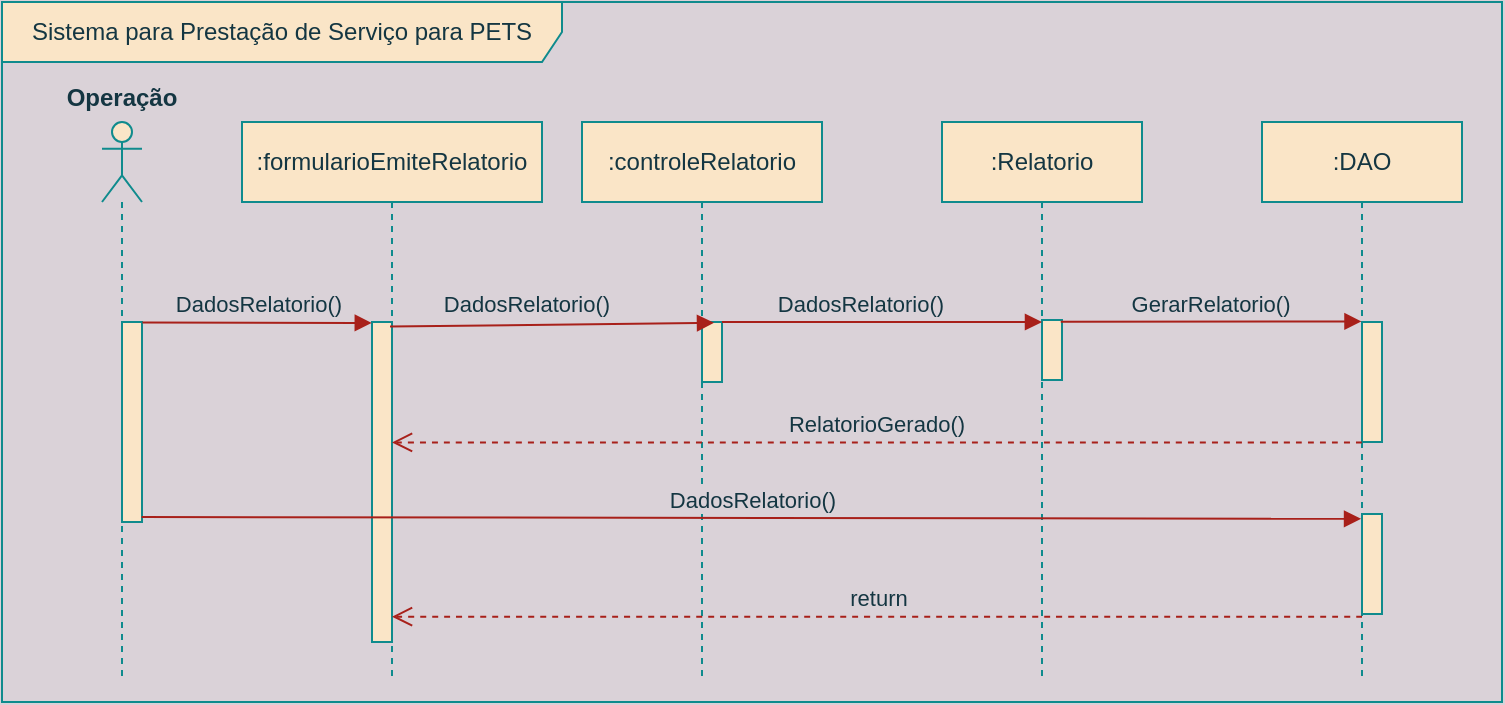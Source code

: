 <mxfile version="20.0.1" type="github">
  <diagram id="kgpKYQtTHZ0yAKxKKP6v" name="Page-1">
    <mxGraphModel dx="979" dy="513" grid="1" gridSize="10" guides="1" tooltips="1" connect="1" arrows="1" fold="1" page="1" pageScale="1" pageWidth="850" pageHeight="1100" background="#DAD2D8" math="0" shadow="0">
      <root>
        <mxCell id="0" />
        <mxCell id="1" parent="0" />
        <mxCell id="_muVhDr60phgIgJsRJF9-12" value="Sistema para Prestação de Serviço para PETS" style="shape=umlFrame;whiteSpace=wrap;html=1;sketch=0;width=280;height=30;fillColor=#FAE5C7;strokeColor=#0F8B8D;fontColor=#143642;" parent="1" vertex="1">
          <mxGeometry x="10" y="40" width="750" height="350" as="geometry" />
        </mxCell>
        <mxCell id="_muVhDr60phgIgJsRJF9-1" value="" style="shape=umlLifeline;participant=umlActor;perimeter=lifelinePerimeter;whiteSpace=wrap;html=1;container=1;collapsible=0;recursiveResize=0;verticalAlign=top;spacingTop=36;outlineConnect=0;rounded=0;sketch=0;fillColor=#FAE5C7;strokeColor=#0F8B8D;fontColor=#143642;" parent="1" vertex="1">
          <mxGeometry x="60" y="100" width="20" height="280" as="geometry" />
        </mxCell>
        <mxCell id="_muVhDr60phgIgJsRJF9-8" value="" style="html=1;points=[];perimeter=orthogonalPerimeter;sketch=0;fillColor=#FAE5C7;strokeColor=#0F8B8D;fontColor=#143642;" parent="_muVhDr60phgIgJsRJF9-1" vertex="1">
          <mxGeometry x="10" y="100" width="10" height="100" as="geometry" />
        </mxCell>
        <mxCell id="_muVhDr60phgIgJsRJF9-2" value=":formularioEmiteRelatorio" style="shape=umlLifeline;perimeter=lifelinePerimeter;whiteSpace=wrap;html=1;container=1;collapsible=0;recursiveResize=0;outlineConnect=0;rounded=0;sketch=0;fillColor=#FAE5C7;strokeColor=#0F8B8D;fontColor=#143642;" parent="1" vertex="1">
          <mxGeometry x="130" y="100" width="150" height="280" as="geometry" />
        </mxCell>
        <mxCell id="_muVhDr60phgIgJsRJF9-10" value="" style="html=1;points=[];perimeter=orthogonalPerimeter;sketch=0;fillColor=#FAE5C7;strokeColor=#0F8B8D;fontColor=#143642;" parent="_muVhDr60phgIgJsRJF9-2" vertex="1">
          <mxGeometry x="65" y="100" width="10" height="160" as="geometry" />
        </mxCell>
        <mxCell id="6cp8o_F83PpAeZEBxeit-1" value=":controleRelatorio" style="shape=umlLifeline;perimeter=lifelinePerimeter;whiteSpace=wrap;html=1;container=1;collapsible=0;recursiveResize=0;outlineConnect=0;fillColor=#FAE5C7;strokeColor=#0F8B8D;fontColor=#143642;" parent="1" vertex="1">
          <mxGeometry x="300" y="100" width="120" height="280" as="geometry" />
        </mxCell>
        <mxCell id="6cp8o_F83PpAeZEBxeit-9" value="" style="html=1;points=[];perimeter=orthogonalPerimeter;fillColor=#FAE5C7;strokeColor=#0F8B8D;fontColor=#143642;" parent="6cp8o_F83PpAeZEBxeit-1" vertex="1">
          <mxGeometry x="60" y="100" width="10" height="30" as="geometry" />
        </mxCell>
        <mxCell id="6cp8o_F83PpAeZEBxeit-2" value=":Relatorio" style="shape=umlLifeline;perimeter=lifelinePerimeter;whiteSpace=wrap;html=1;container=1;collapsible=0;recursiveResize=0;outlineConnect=0;fillColor=#FAE5C7;strokeColor=#0F8B8D;fontColor=#143642;" parent="1" vertex="1">
          <mxGeometry x="480" y="100" width="100" height="280" as="geometry" />
        </mxCell>
        <mxCell id="UgTUC3kBskvMZxOnvyTt-1" value="" style="html=1;points=[];perimeter=orthogonalPerimeter;fillColor=#FAE5C7;strokeColor=#0F8B8D;fontColor=#143642;" vertex="1" parent="6cp8o_F83PpAeZEBxeit-2">
          <mxGeometry x="50" y="99" width="10" height="30" as="geometry" />
        </mxCell>
        <mxCell id="6cp8o_F83PpAeZEBxeit-3" value=":DAO" style="shape=umlLifeline;perimeter=lifelinePerimeter;whiteSpace=wrap;html=1;container=1;collapsible=0;recursiveResize=0;outlineConnect=0;fillColor=#FAE5C7;strokeColor=#0F8B8D;fontColor=#143642;" parent="1" vertex="1">
          <mxGeometry x="640" y="100" width="100" height="280" as="geometry" />
        </mxCell>
        <mxCell id="UgTUC3kBskvMZxOnvyTt-5" value="" style="html=1;points=[];perimeter=orthogonalPerimeter;rounded=0;sketch=0;fillColor=#FAE5C7;strokeColor=#0F8B8D;fontColor=#143642;" vertex="1" parent="6cp8o_F83PpAeZEBxeit-3">
          <mxGeometry x="50" y="196" width="10" height="50" as="geometry" />
        </mxCell>
        <mxCell id="6cp8o_F83PpAeZEBxeit-10" value="DadosRelatorio()" style="html=1;verticalAlign=bottom;endArrow=block;rounded=0;exitX=0.9;exitY=0.014;exitDx=0;exitDy=0;exitPerimeter=0;entryX=0.6;entryY=0.014;entryDx=0;entryDy=0;entryPerimeter=0;curved=1;labelBackgroundColor=#DAD2D8;strokeColor=#A8201A;fontColor=#143642;" parent="1" source="_muVhDr60phgIgJsRJF9-10" target="6cp8o_F83PpAeZEBxeit-9" edge="1">
          <mxGeometry x="-0.16" y="1" width="80" relative="1" as="geometry">
            <mxPoint x="510" y="250" as="sourcePoint" />
            <mxPoint x="590" y="250" as="targetPoint" />
            <Array as="points" />
            <mxPoint as="offset" />
          </mxGeometry>
        </mxCell>
        <mxCell id="6cp8o_F83PpAeZEBxeit-12" value="DadosRelatorio()" style="html=1;verticalAlign=bottom;endArrow=block;rounded=0;exitX=1;exitY=0;exitDx=0;exitDy=0;exitPerimeter=0;curved=1;labelBackgroundColor=#DAD2D8;strokeColor=#A8201A;fontColor=#143642;" parent="1" source="6cp8o_F83PpAeZEBxeit-9" target="UgTUC3kBskvMZxOnvyTt-1" edge="1">
          <mxGeometry x="-0.125" width="80" relative="1" as="geometry">
            <mxPoint x="510" y="250" as="sourcePoint" />
            <mxPoint x="470" y="200" as="targetPoint" />
            <mxPoint x="-1" as="offset" />
          </mxGeometry>
        </mxCell>
        <mxCell id="6cp8o_F83PpAeZEBxeit-16" value="DadosRelatorio()" style="html=1;verticalAlign=bottom;endArrow=block;rounded=0;exitX=1.022;exitY=0.003;exitDx=0;exitDy=0;exitPerimeter=0;entryX=-0.011;entryY=0.003;entryDx=0;entryDy=0;entryPerimeter=0;curved=1;labelBackgroundColor=#DAD2D8;strokeColor=#A8201A;fontColor=#143642;" parent="1" source="_muVhDr60phgIgJsRJF9-8" target="_muVhDr60phgIgJsRJF9-10" edge="1">
          <mxGeometry width="80" relative="1" as="geometry">
            <mxPoint x="170" y="180" as="sourcePoint" />
            <mxPoint x="250" y="180" as="targetPoint" />
          </mxGeometry>
        </mxCell>
        <mxCell id="6cp8o_F83PpAeZEBxeit-15" value="Operação" style="text;align=center;fontStyle=1;verticalAlign=middle;spacingLeft=3;spacingRight=3;strokeColor=none;rotatable=0;points=[[0,0.5],[1,0.5]];portConstraint=eastwest;fontColor=#143642;" parent="1" vertex="1">
          <mxGeometry x="30" y="74" width="80" height="26" as="geometry" />
        </mxCell>
        <mxCell id="UgTUC3kBskvMZxOnvyTt-4" value="DadosRelatorio()" style="html=1;verticalAlign=bottom;endArrow=block;rounded=1;sketch=0;curved=1;exitX=0.982;exitY=0.744;exitDx=0;exitDy=0;exitPerimeter=0;entryX=-0.048;entryY=0.008;entryDx=0;entryDy=0;entryPerimeter=0;labelBackgroundColor=#DAD2D8;strokeColor=#A8201A;fontColor=#143642;" edge="1" parent="1">
          <mxGeometry width="80" relative="1" as="geometry">
            <mxPoint x="79.82" y="297.52" as="sourcePoint" />
            <mxPoint x="689.52" y="298.4" as="targetPoint" />
          </mxGeometry>
        </mxCell>
        <mxCell id="UgTUC3kBskvMZxOnvyTt-6" value="return" style="html=1;verticalAlign=bottom;endArrow=open;dashed=1;endSize=8;rounded=1;sketch=0;curved=1;exitX=0;exitY=1.027;exitDx=0;exitDy=0;exitPerimeter=0;labelBackgroundColor=#DAD2D8;strokeColor=#A8201A;fontColor=#143642;" edge="1" parent="1" source="UgTUC3kBskvMZxOnvyTt-5" target="_muVhDr60phgIgJsRJF9-2">
          <mxGeometry relative="1" as="geometry">
            <mxPoint x="650" y="310" as="sourcePoint" />
            <mxPoint x="570" y="310" as="targetPoint" />
          </mxGeometry>
        </mxCell>
        <mxCell id="UgTUC3kBskvMZxOnvyTt-8" value="GerarRelatorio()" style="html=1;verticalAlign=bottom;endArrow=block;rounded=1;sketch=0;curved=1;exitX=0.937;exitY=0.031;exitDx=0;exitDy=0;exitPerimeter=0;entryX=-0.026;entryY=-0.005;entryDx=0;entryDy=0;entryPerimeter=0;labelBackgroundColor=#DAD2D8;strokeColor=#A8201A;fontColor=#143642;" edge="1" parent="1" source="UgTUC3kBskvMZxOnvyTt-1" target="UgTUC3kBskvMZxOnvyTt-9">
          <mxGeometry width="80" relative="1" as="geometry">
            <mxPoint x="570" y="200" as="sourcePoint" />
            <mxPoint x="650" y="200" as="targetPoint" />
          </mxGeometry>
        </mxCell>
        <mxCell id="UgTUC3kBskvMZxOnvyTt-9" value="" style="html=1;points=[];perimeter=orthogonalPerimeter;rounded=0;sketch=0;fillColor=#FAE5C7;strokeColor=#0F8B8D;fontColor=#143642;" vertex="1" parent="1">
          <mxGeometry x="690" y="200" width="10" height="60" as="geometry" />
        </mxCell>
        <mxCell id="UgTUC3kBskvMZxOnvyTt-11" value="RelatorioGerado()" style="html=1;verticalAlign=bottom;endArrow=open;dashed=1;endSize=8;rounded=1;sketch=0;curved=1;exitX=-0.013;exitY=1.004;exitDx=0;exitDy=0;exitPerimeter=0;labelBackgroundColor=#DAD2D8;strokeColor=#A8201A;fontColor=#143642;" edge="1" parent="1" source="UgTUC3kBskvMZxOnvyTt-9" target="_muVhDr60phgIgJsRJF9-2">
          <mxGeometry relative="1" as="geometry">
            <mxPoint x="650" y="260" as="sourcePoint" />
            <mxPoint x="570" y="260" as="targetPoint" />
          </mxGeometry>
        </mxCell>
      </root>
    </mxGraphModel>
  </diagram>
</mxfile>
